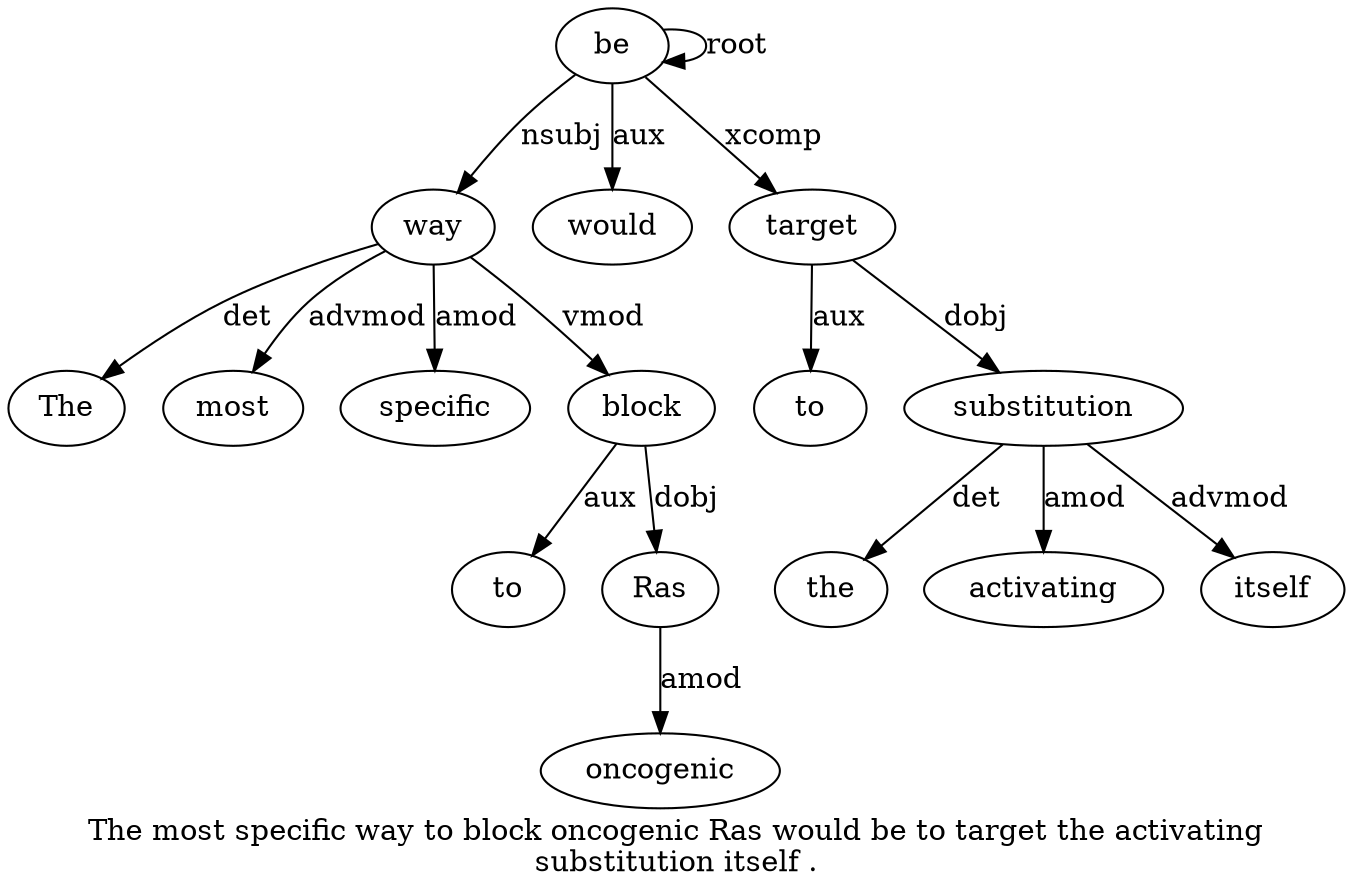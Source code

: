 digraph "The most specific way to block oncogenic Ras would be to target the activating substitution itself ." {
label="The most specific way to block oncogenic Ras would be to target the activating
substitution itself .";
way4 [style=filled, fillcolor=white, label=way];
The1 [style=filled, fillcolor=white, label=The];
way4 -> The1  [label=det];
most2 [style=filled, fillcolor=white, label=most];
way4 -> most2  [label=advmod];
specific3 [style=filled, fillcolor=white, label=specific];
way4 -> specific3  [label=amod];
be10 [style=filled, fillcolor=white, label=be];
be10 -> way4  [label=nsubj];
block6 [style=filled, fillcolor=white, label=block];
to5 [style=filled, fillcolor=white, label=to];
block6 -> to5  [label=aux];
way4 -> block6  [label=vmod];
Ras8 [style=filled, fillcolor=white, label=Ras];
oncogenic7 [style=filled, fillcolor=white, label=oncogenic];
Ras8 -> oncogenic7  [label=amod];
block6 -> Ras8  [label=dobj];
would9 [style=filled, fillcolor=white, label=would];
be10 -> would9  [label=aux];
be10 -> be10  [label=root];
target12 [style=filled, fillcolor=white, label=target];
to11 [style=filled, fillcolor=white, label=to];
target12 -> to11  [label=aux];
be10 -> target12  [label=xcomp];
substitution15 [style=filled, fillcolor=white, label=substitution];
the13 [style=filled, fillcolor=white, label=the];
substitution15 -> the13  [label=det];
activating14 [style=filled, fillcolor=white, label=activating];
substitution15 -> activating14  [label=amod];
target12 -> substitution15  [label=dobj];
itself16 [style=filled, fillcolor=white, label=itself];
substitution15 -> itself16  [label=advmod];
}
